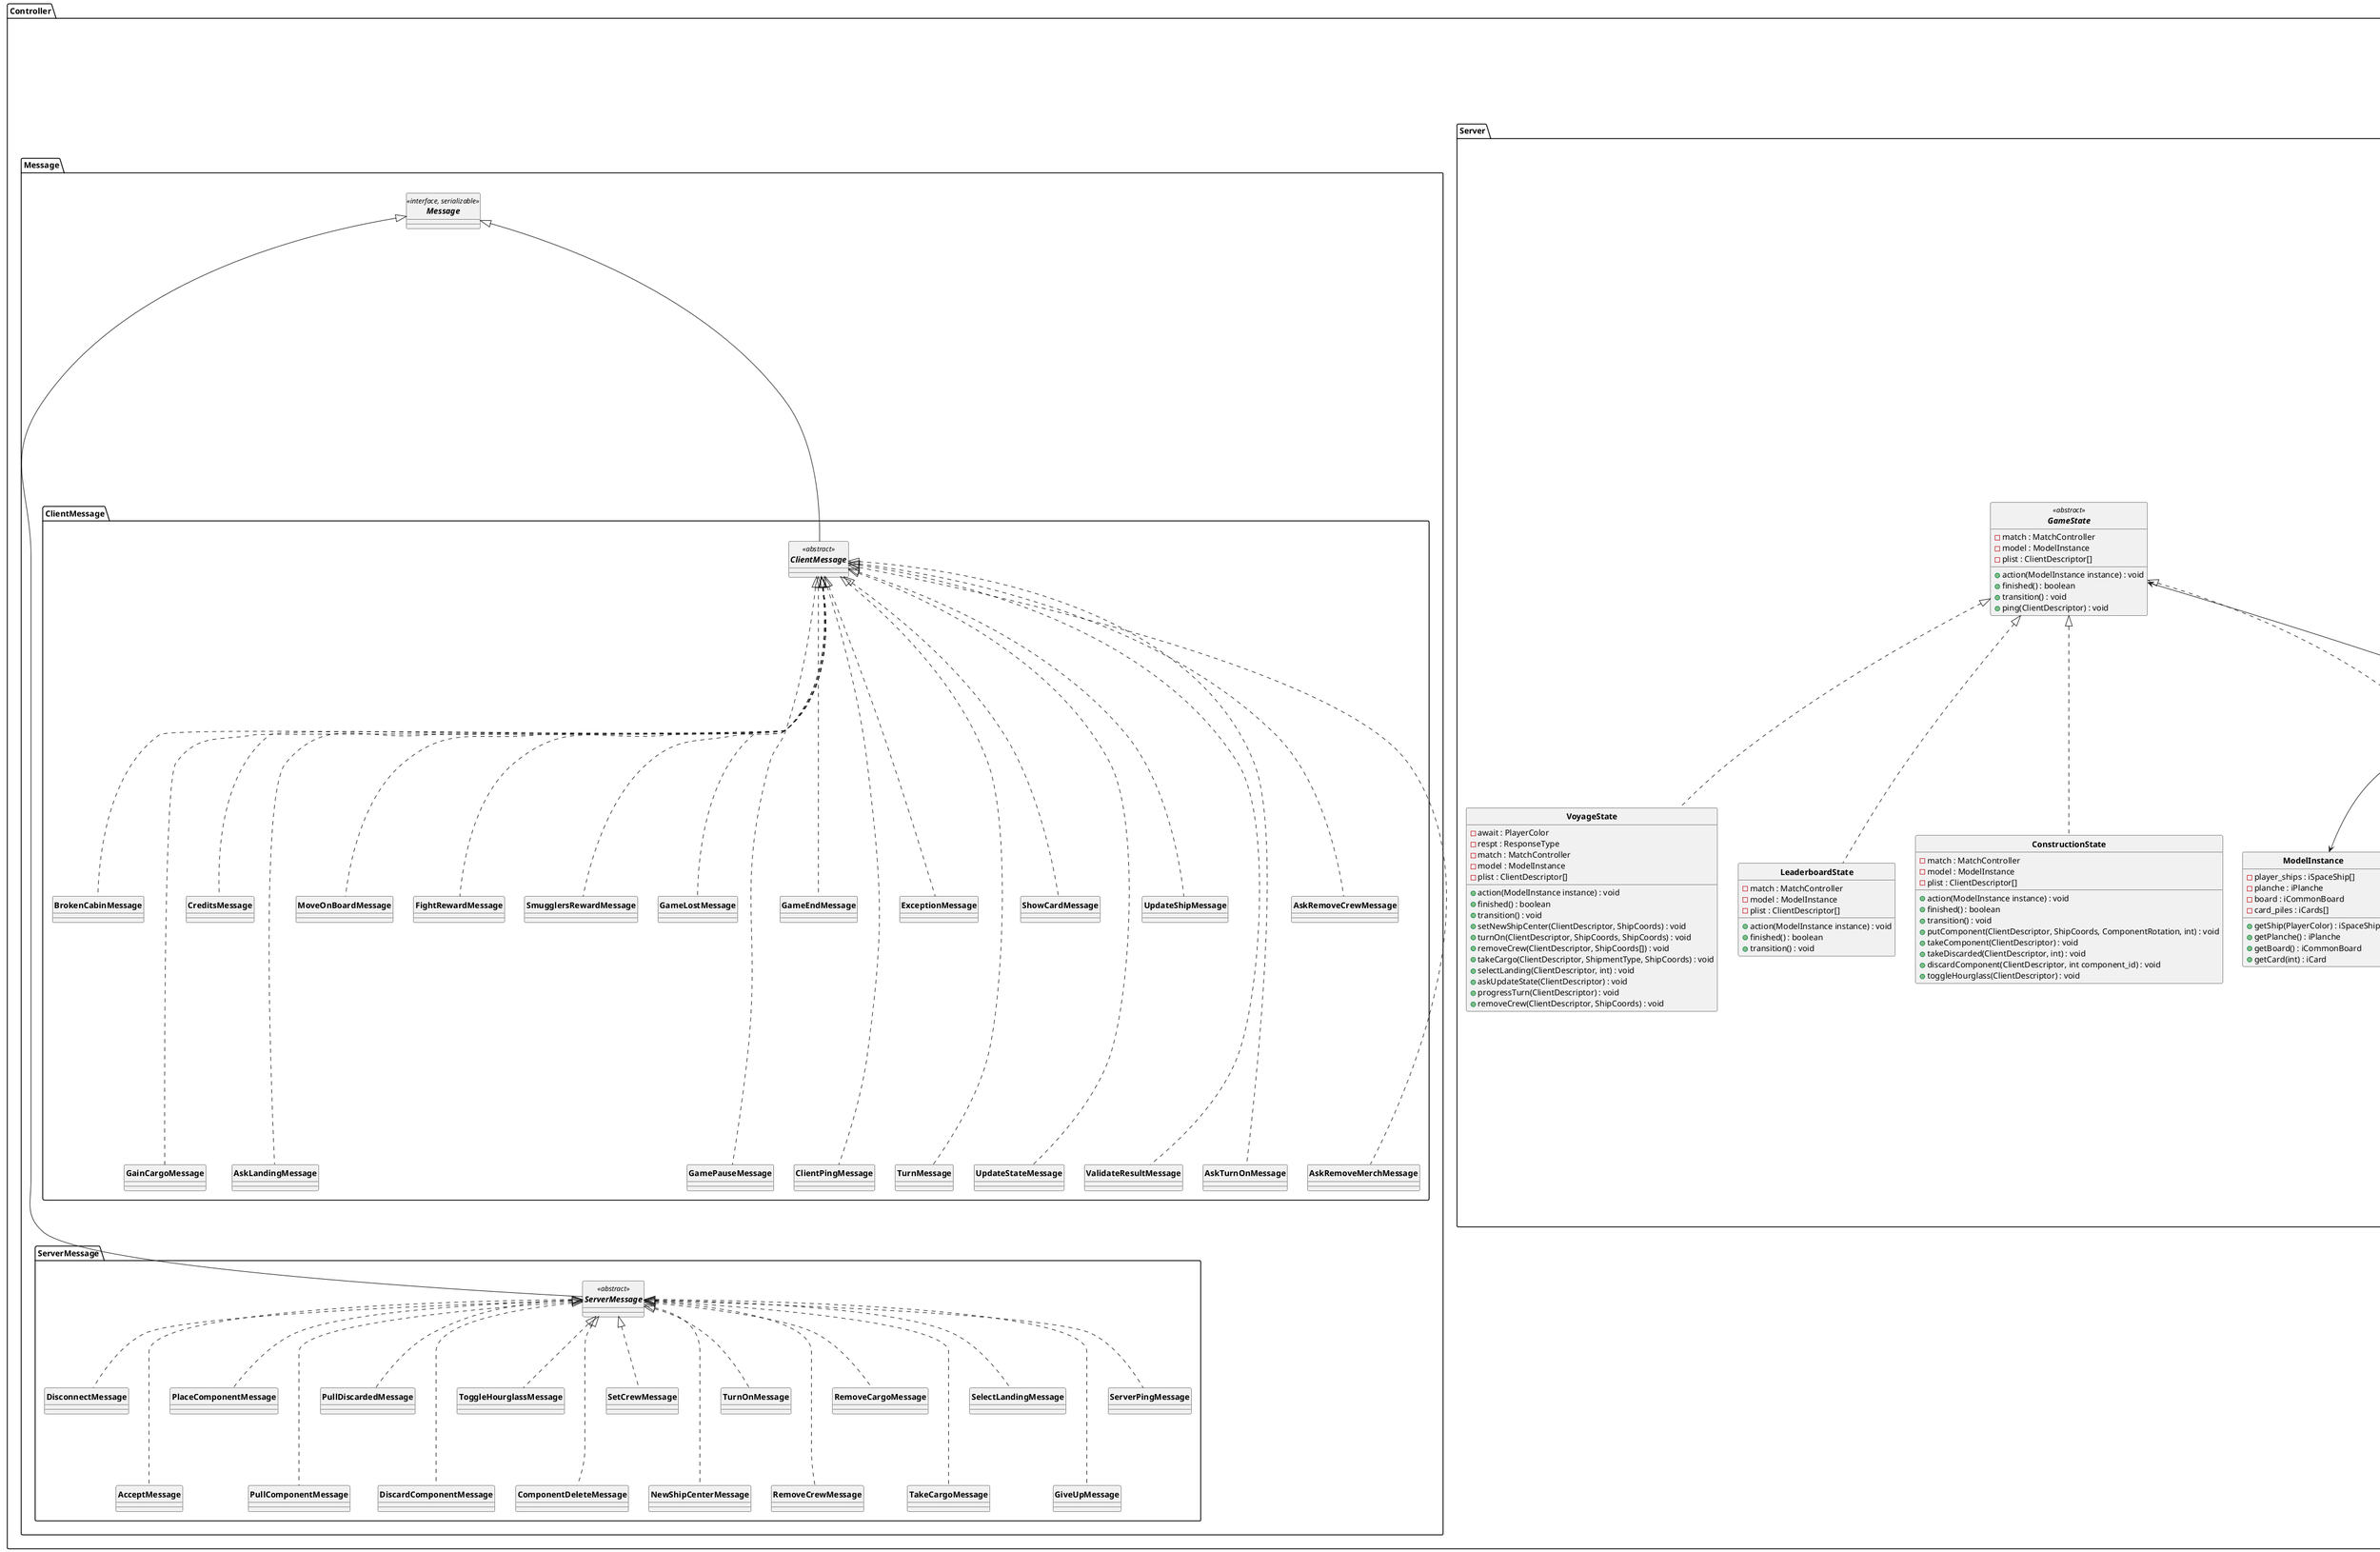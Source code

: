 @startuml controller
hide circle
skinparam classFontStyle bold
skinparam groupInheritance 1
set separator ::
skinparam classAttributeIconSize 12

' TODO sistemare tipi

' format unfinished games: list form
' 1 - game_id - num_players - player_name_0, .. , player_name_num_players-1.

package Controller{

    package Client{

        abstract ClientConnection{
            {method} # sendMessage(Message) : void
            {method} # close() : void
        }

        ClientConnection^..ClientRMIServerStub
        class ClientRMIServerStub{
            TODO
            {method} + sendMessage(Message) : void
            {method} + close() : void
        }

        ClientConnection^..ClientSocket
        class ClientSocket{
            TODO
            {method} + sendMessage(Message) : void
            {method} + close() : void
        }

        interface iClientGameController <<interface>> {
            {method} + throwException(Exception) : void 
            {method} + showCard(int) : void 
            {method} + updateState(GameState) : void 
            {method} + updateShip(PlayerColor, iSpaceShip) : void 
            {method} + updateShipValidationResult(boolean, VerifyResult[]) : void 

            {method} + updateTurn(int, PlayerColor) : void 
            {method} + askTurnOn() : void
            {method} + askRemoveCrew(int) : void
            {method} + askRemoveCargo(int) : void
            {method} + askChooseNewCabin() : void
            {method} + giveCargo(int[]) : void
            {method} + offerReward(int, int) : void
            {method} + offerReward(int[], int) : void
            {method} + earnCredits(int) : void
            {method} + askLanding(boolean[], int) : void

            {method} + setLost();
            {method} + moveOnBoard(PlayerColor, int) : void 
            {method} + moveOnBoard(int) : void 
            {method} + pauseGame() : void 
            {method} + endGame() : void 
            {method} + ping() : void 
        }

        iClientGameController^--ClientGameController
        ClientConnection<--ClientGameController:Server
        class ClientGameController{
            {field} - model : ModelView
            {field} - state : GameState
            {field} - listener : ViewListener
            {method} + throwException(Exception) : void
            {method} + showCard(int) : void 
            {method} + updateState(GameState) : void 
            {method} + updateShip(PlayerColor, iSpaceShip) : void 
            {method} + updateShipValidationResult(boolean, VerifyResult[]) : void 

            {method} + updateTurn(int, PlayerColor) : void 
            {method} + askTurnOn() : void
            {method} + askRemoveCrew(int) : void
            {method} + askRemoveCargo(int) : void
            {method} + askChooseNewCabin() : void
            {method} + giveCargo(int[]) : void
            {method} + offerReward(int, int) : void
            {method} + offerReward(int[], int) : void
            {method} + earnCredits(int) : void
            {method} + askLanding(boolean[], int) : void

            {method} + setLost();
            {method} + moveOnBoard(PlayerColor, int) : void 
            {method} + moveOnBoard(int) : void 
            {method} + pauseGame() : void 
            {method} + endGame() : void 
            {method} + ping() : void 
        }

    }

    package Server{

        class ClientDescriptor{
            {field} - username: String
            {field} - color : PlayerColor
            {field} - disconnected : boolean
            {method} + getUsername() : String
            {method} + getColor() : PlayerColor
            {method} + getDisconnected() : boolean
            {method} + sendMessage(ClientMessage m) : void
        }

        Connection<-ClientDescriptor:connection
        abstract Connection {
            {method} # sendMessage(Message) : void
            {method} # close() : void
        }

        Connection^.. RMIConnection
        class RMIConnection {
            TODO
            {method} + sendMessage(Message) : void
            {method} + close() : void
        }

        Connection^.. SocketConnection
        class SocketConnection {
            TODO
            {method} + sendMessage(Message) : void
            {method} + close() : void
        }

        ServerController <---> Server:Controller
        class Server <<singleton>>{
            {field} - instance : Server
            {method} + run() : void
            {method} + accept(RmiConnection) : ClientRMIServerStub
            {method} + getInstance() : Server  <<static>>
        }


        class ModelInstance{
            {field} - player_ships : iSpaceShip[]
            {field} - planche : iPlanche
            {field} - board : iCommonBoard
            {field} - card_piles : iCards[]
            {method} + getShip(PlayerColor) : iSpaceShip
            {method} + getPlanche() : iPlanche 
            {method} + getBoard() : iCommonBoard
            {method} + getCard(int) : iCard
        }

        ClientDescriptor <--- "0..4  " ServerController:players
        ModelInstance<-ServerController:model
        class ServerController{
            {field} - waiting : boolean
            {method} + disconnect() : void

            {method} + sendContinue() : void
            {method} + putComponent(ClientDescriptor, ShipCoords, ComponentRotation, int) : void
            {method} + takeComponent(ClientDescriptor) : void
            {method} + takeDiscarded(ClientDescriptor, int) : void
            {method} + discardComponent(ClientDescriptor, int component_id) : void
            {method} + toggleHourglass(ClientDescriptor) : void
            {method} + removeComponent(ClientDescriptor, ShipCoords) : void
            {method} + setCrewType(ClientDescriptor, ShipCoords, AlienType) : void

            {method} + setNewShipCenter(ClientDescriptor, ShipCoords) : void
            {method} + turnOn(ClientDescriptor, ShipCoords, ShipCoords) : void
            {method} + removeCrew(ClientDescriptor, ShipCoords[]) : void
            {method} + removeCargo(ClientDescriptor, ShipCoords[]) : void
            {method} + takeCargo(ClientDescriptor, ShipmentType, ShipCoords) : void
            {method} + selectLanding(ClientDescriptor, int) : void
            {method} + removeCrew(ClientDescriptor, ShipCoords) : void
            {method} + askUpdateState(ClientDescriptor) : void
            {method} + progressTurn(ClientDescriptor) : void

            {method} + giveUp(ClientDescriptor) : void
            {method} + ping(ClientDescriptor) : void
        }

        GameState<-- ServerController:state
        abstract GameState <<abstract>> {
            {field} - match : MatchController
            {field} - model : ModelInstance
            {field} - plist : ClientDescriptor[]
            {method} + action(ModelInstance instance) : void
            {method} + finished() : boolean
            {method} + transition() : void 
            {method} + ping(ClientDescriptor) : void
        }

        GameState^.. ConstructionState
        class ConstructionState{
            {field} - match : MatchController
            {field} - model : ModelInstance
            {field} - plist : ClientDescriptor[]
            {method} + action(ModelInstance instance) : void
            {method} + finished() : boolean
            {method} + transition() : void 
            {method} + putComponent(ClientDescriptor, ShipCoords, ComponentRotation, int) : void
            {method} + takeComponent(ClientDescriptor) : void
            {method} + takeDiscarded(ClientDescriptor, int) : void
            {method} + discardComponent(ClientDescriptor, int component_id) : void
            {method} + toggleHourglass(ClientDescriptor) : void
        }

        GameState^.. VerifyState
        class VerifyState{
            {field} - match : MatchController
            {field} - model : ModelInstance
            {field} - plist : ClientDescriptor[]
            {method} + action(ModelInstance instance) : void
            {method} + finished() : boolean
            {method} + transition() : void 
            {method} + removeComponent(ClientDescriptor, ShipCoords) : void
            {method} + setCrewType(ClientDescriptor, ShipCoords, AlienType) : void
        }
        
        GameState^.. VoyageState
        class VoyageState{
            {field} - await : PlayerColor
            {field} - respt : ResponseType
            {field} - match : MatchController
            {field} - model : ModelInstance
            {field} - plist : ClientDescriptor[]
            {method} + action(ModelInstance instance) : void
            {method} + finished() : boolean
            {method} + transition() : void 
            {method} + setNewShipCenter(ClientDescriptor, ShipCoords) : void
            {method} + turnOn(ClientDescriptor, ShipCoords, ShipCoords) : void
            {method} + removeCrew(ClientDescriptor, ShipCoords[]) : void
            {method} + takeCargo(ClientDescriptor, ShipmentType, ShipCoords) : void
            {method} + selectLanding(ClientDescriptor, int) : void
            {method} + askUpdateState(ClientDescriptor) : void
            {method} + progressTurn(ClientDescriptor) : void
            {method} + removeCrew(ClientDescriptor, ShipCoords) : void
        }

        GameState^.. LeaderboardState
        class LeaderboardState{
            {field} - match : MatchController
            {field} - model : ModelInstance
            {field} - plist : ClientDescriptor[]
            {method} + action(ModelInstance instance) : void
            {method} + finished() : boolean
            {method} + transition() : void 
        }

    }

    'TODO creare classe stub per il client.
    iClientGameController .. SocketConnection
    iClientGameController .. RMIConnection

    ClientRMIServerStub .. Server::Server
    ClientSocket .. Server::Server

    package Message{

        interface Message <<interface, serializable>>

        Message^------ ServerMessage::ServerMessage
        package ServerMessage{
            abstract ServerMessage <<abstract>> {

            }

            ServerMessage^... DisconnectMessage
            class DisconnectMessage{

            }

            ServerMessage^..... AcceptMessage
            class AcceptMessage{

            }

            ServerMessage^... PlaceComponentMessage
            class PlaceComponentMessage{

            }

            ServerMessage^..... PullComponentMessage
            class PullComponentMessage{

            }

            ServerMessage^... PullDiscardedMessage
            class PullDiscardedMessage{

            }

            ServerMessage^..... DiscardComponentMessage
            class DiscardComponentMessage{

            }

            ServerMessage^... ToggleHourglassMessage
            class ToggleHourglassMessage{

            }

            ServerMessage^..... ComponentDeleteMessage
            class ComponentDeleteMessage{

            }
            
            ServerMessage^... SetCrewMessage
            class SetCrewMessage{

            }

            ServerMessage^..... NewShipCenterMessage
            class NewShipCenterMessage{

            }

            ServerMessage^... TurnOnMessage
            class TurnOnMessage{

            }
            
            ServerMessage^..... RemoveCrewMessage
            class RemoveCrewMessage{

            }
            
            ServerMessage^... RemoveCargoMessage
            class RemoveCargoMessage{

            }
            
            ServerMessage^..... TakeCargoMessage
            class TakeCargoMessage{

            }

            ServerMessage^... SelectLandingMessage
            class SelectLandingMessage{

            }
            
            ServerMessage^..... GiveUpMessage
            class GiveUpMessage{

            }

            ServerMessage^... ServerPingMessage
            class ServerPingMessage{

            }

        }

        Message^-- ClientMessage::ClientMessage
        package ClientMessage {
            abstract ClientMessage <<abstract>> {

            }

            ClientMessage^.. ExceptionMessage 
            class ExceptionMessage{

            }

            ClientMessage^.... TurnMessage
            class TurnMessage{

            }

            ClientMessage^.. ShowCardMessage
            class ShowCardMessage{

            }

            ClientMessage^.... UpdateStateMessage
            class UpdateStateMessage{

            }

            ClientMessage^.. UpdateShipMessage
            class UpdateShipMessage{

            }

            ClientMessage^.... ValidateResultMessage
            class ValidateResultMessage{

            }

            ClientMessage^.... AskTurnOnMessage
            class AskTurnOnMessage{

            }

            ClientMessage^.. AskRemoveCrewMessage
            class AskRemoveCrewMessage{

            }

            ClientMessage^.... AskRemoveMerchMessage
            class AskRemoveMerchMessage{

            }

            ClientMessage^.. BrokenCabinMessage
            class BrokenCabinMessage{

            }

            ClientMessage^.... GainCargoMessage
            class GainCargoMessage{

            }

            ClientMessage^.. CreditsMessage
            class CreditsMessage{

            }

            ClientMessage^.... AskLandingMessage
            class AskLandingMessage{

            }

            ClientMessage^.. MoveOnBoardMessage
            class MoveOnBoardMessage{

            }

            ClientMessage^.. FightRewardMessage
            class FightRewardMessage{

            }

            ClientMessage^.. SmugglersRewardMessage
            class SmugglersRewardMessage{
                
            }

            ClientMessage^.. GameLostMessage
            class GameLostMessage{

            }

            ClientMessage^.... GamePauseMessage
            class GamePauseMessage{

            }

            ClientMessage^.. GameEndMessage
            class GameEndMessage{

            }

            ClientMessage^.... ClientPingMessage
            class ClientPingMessage{

            }
        }
        
    }

}
@enduml


